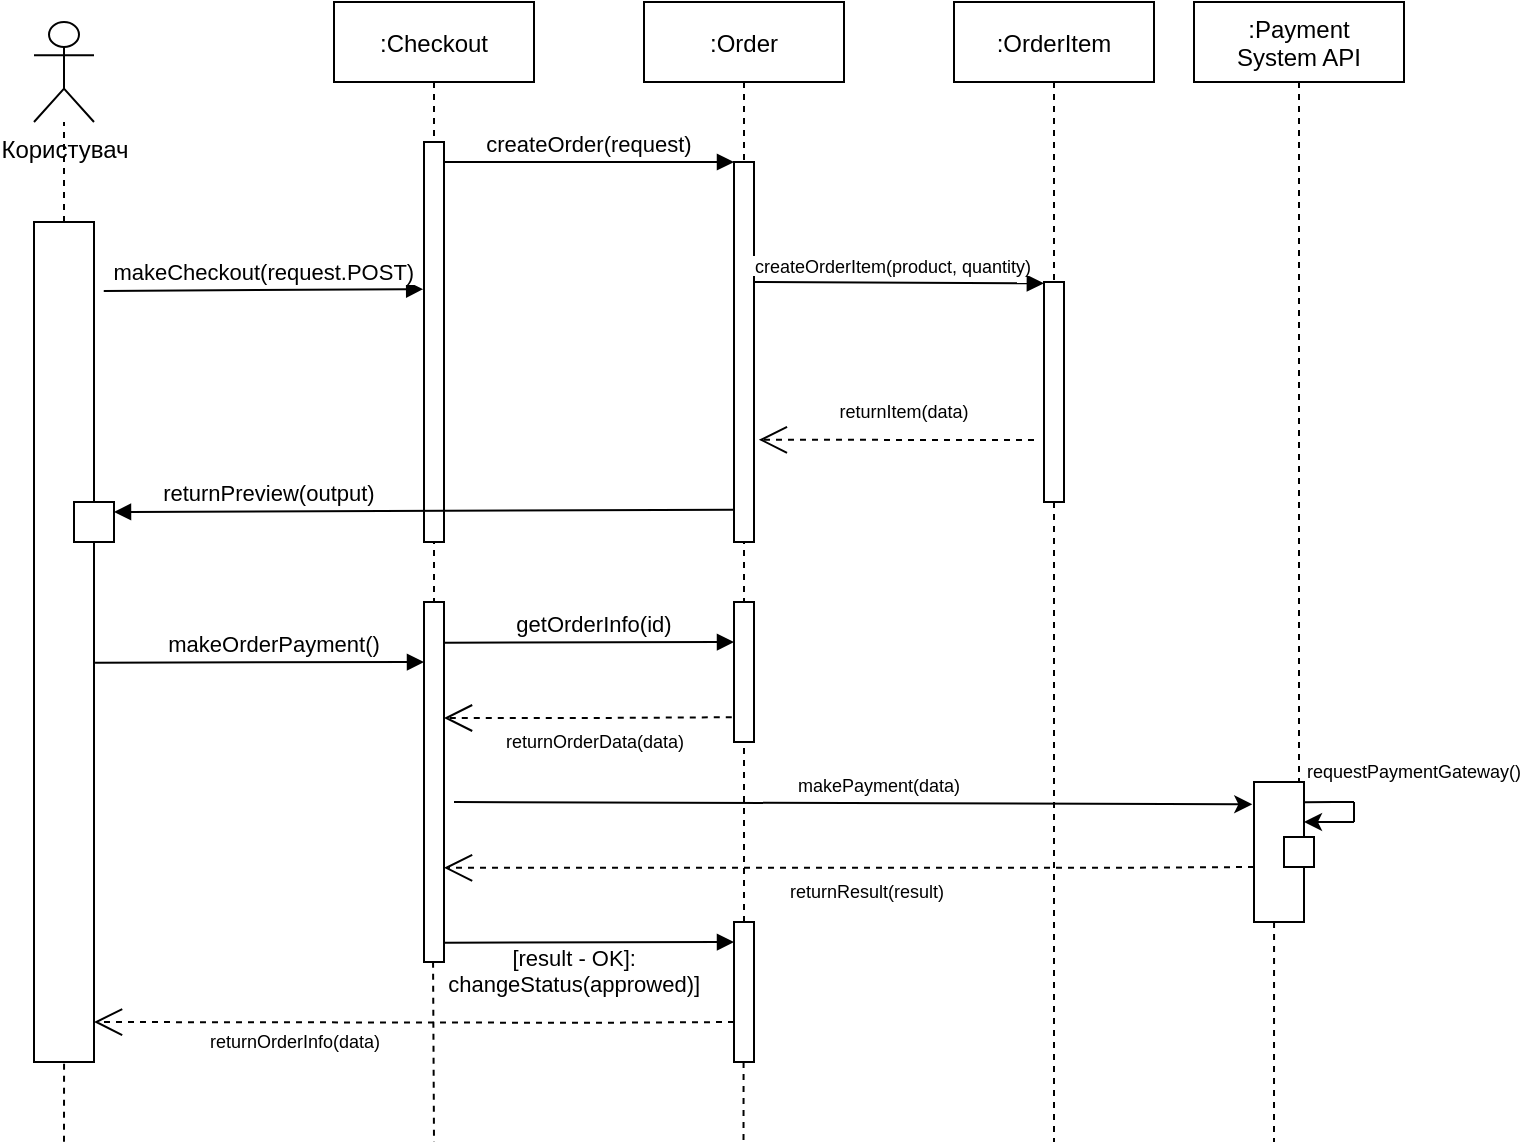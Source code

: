 <mxfile version="20.7.4" type="device"><diagram id="kgpKYQtTHZ0yAKxKKP6v" name="Page-1"><mxGraphModel dx="860" dy="391" grid="1" gridSize="10" guides="1" tooltips="1" connect="1" arrows="1" fold="1" page="1" pageScale="1" pageWidth="850" pageHeight="1100" math="0" shadow="0"><root><mxCell id="0"/><mxCell id="1" parent="0"/><mxCell id="3nuBFxr9cyL0pnOWT2aG-1" value=":Checkout" style="shape=umlLifeline;perimeter=lifelinePerimeter;container=1;collapsible=0;recursiveResize=0;rounded=0;shadow=0;strokeWidth=1;" parent="1" vertex="1"><mxGeometry x="170" y="60" width="100" height="300" as="geometry"/></mxCell><mxCell id="3nuBFxr9cyL0pnOWT2aG-2" value="" style="points=[];perimeter=orthogonalPerimeter;rounded=0;shadow=0;strokeWidth=1;" parent="3nuBFxr9cyL0pnOWT2aG-1" vertex="1"><mxGeometry x="45" y="70" width="10" height="200" as="geometry"/></mxCell><mxCell id="3nuBFxr9cyL0pnOWT2aG-5" value=":Order" style="shape=umlLifeline;perimeter=lifelinePerimeter;container=1;collapsible=0;recursiveResize=0;rounded=0;shadow=0;strokeWidth=1;" parent="1" vertex="1"><mxGeometry x="325" y="60" width="100" height="300" as="geometry"/></mxCell><mxCell id="3nuBFxr9cyL0pnOWT2aG-6" value="" style="points=[];perimeter=orthogonalPerimeter;rounded=0;shadow=0;strokeWidth=1;" parent="3nuBFxr9cyL0pnOWT2aG-5" vertex="1"><mxGeometry x="45" y="80" width="10" height="190" as="geometry"/></mxCell><mxCell id="3nuBFxr9cyL0pnOWT2aG-8" value="createOrder(request)" style="verticalAlign=bottom;endArrow=block;entryX=0;entryY=0;shadow=0;strokeWidth=1;" parent="1" source="3nuBFxr9cyL0pnOWT2aG-2" target="3nuBFxr9cyL0pnOWT2aG-6" edge="1"><mxGeometry relative="1" as="geometry"><mxPoint x="275" y="160" as="sourcePoint"/></mxGeometry></mxCell><mxCell id="FJ_eVEMTAD3TBl7XqPDx-1" value="Користувач" style="shape=umlActor;verticalLabelPosition=bottom;verticalAlign=top;html=1;outlineConnect=0;" vertex="1" parent="1"><mxGeometry x="20" y="70" width="30" height="50" as="geometry"/></mxCell><mxCell id="FJ_eVEMTAD3TBl7XqPDx-2" value=":OrderItem" style="shape=umlLifeline;perimeter=lifelinePerimeter;container=1;collapsible=0;recursiveResize=0;rounded=0;shadow=0;strokeWidth=1;" vertex="1" parent="1"><mxGeometry x="480" y="60" width="100" height="570" as="geometry"/></mxCell><mxCell id="FJ_eVEMTAD3TBl7XqPDx-3" value="" style="points=[];perimeter=orthogonalPerimeter;rounded=0;shadow=0;strokeWidth=1;" vertex="1" parent="FJ_eVEMTAD3TBl7XqPDx-2"><mxGeometry x="45" y="140" width="10" height="110" as="geometry"/></mxCell><mxCell id="FJ_eVEMTAD3TBl7XqPDx-4" value="" style="points=[];perimeter=orthogonalPerimeter;rounded=0;shadow=0;strokeWidth=1;" vertex="1" parent="1"><mxGeometry x="20" y="170" width="30" height="420" as="geometry"/></mxCell><mxCell id="FJ_eVEMTAD3TBl7XqPDx-5" value="" style="endArrow=none;dashed=1;html=1;rounded=0;" edge="1" parent="1" target="FJ_eVEMTAD3TBl7XqPDx-1"><mxGeometry width="50" height="50" relative="1" as="geometry"><mxPoint x="35" y="170" as="sourcePoint"/><mxPoint x="46" y="150" as="targetPoint"/></mxGeometry></mxCell><mxCell id="FJ_eVEMTAD3TBl7XqPDx-6" value="makeCheckout(request.POST)" style="verticalAlign=bottom;endArrow=block;shadow=0;strokeWidth=1;exitX=1.163;exitY=0.082;exitDx=0;exitDy=0;exitPerimeter=0;entryX=-0.041;entryY=0.368;entryDx=0;entryDy=0;entryPerimeter=0;" edge="1" parent="1" source="FJ_eVEMTAD3TBl7XqPDx-4" target="3nuBFxr9cyL0pnOWT2aG-2"><mxGeometry relative="1" as="geometry"><mxPoint x="60" y="190" as="sourcePoint"/><mxPoint x="210" y="190" as="targetPoint"/></mxGeometry></mxCell><mxCell id="FJ_eVEMTAD3TBl7XqPDx-7" value="returnPreview(output)" style="verticalAlign=bottom;endArrow=block;shadow=0;strokeWidth=1;exitX=-0.005;exitY=0.915;exitDx=0;exitDy=0;exitPerimeter=0;entryX=1;entryY=0.25;entryDx=0;entryDy=0;" edge="1" parent="1" source="3nuBFxr9cyL0pnOWT2aG-6" target="FJ_eVEMTAD3TBl7XqPDx-8"><mxGeometry x="0.499" relative="1" as="geometry"><mxPoint x="170.0" y="310" as="sourcePoint"/><mxPoint x="50" y="314" as="targetPoint"/><mxPoint as="offset"/></mxGeometry></mxCell><mxCell id="FJ_eVEMTAD3TBl7XqPDx-8" value="" style="rounded=0;whiteSpace=wrap;html=1;" vertex="1" parent="1"><mxGeometry x="40" y="310" width="20" height="20" as="geometry"/></mxCell><mxCell id="FJ_eVEMTAD3TBl7XqPDx-9" value="createOrderItem(product, quantity)" style="verticalAlign=bottom;endArrow=block;shadow=0;strokeWidth=1;exitX=1.13;exitY=0.128;exitDx=0;exitDy=0;exitPerimeter=0;entryX=-0.006;entryY=0.006;entryDx=0;entryDy=0;entryPerimeter=0;fontSize=9;" edge="1" parent="1" target="FJ_eVEMTAD3TBl7XqPDx-3"><mxGeometry x="-0.038" relative="1" as="geometry"><mxPoint x="380.0" y="200.0" as="sourcePoint"/><mxPoint x="520" y="200" as="targetPoint"/><mxPoint as="offset"/></mxGeometry></mxCell><mxCell id="FJ_eVEMTAD3TBl7XqPDx-10" value="" style="endArrow=open;endSize=12;dashed=1;html=1;rounded=0;strokeWidth=1;fontSize=9;entryX=1.241;entryY=0.731;entryDx=0;entryDy=0;entryPerimeter=0;" edge="1" parent="1" target="3nuBFxr9cyL0pnOWT2aG-6"><mxGeometry width="160" relative="1" as="geometry"><mxPoint x="520" y="279" as="sourcePoint"/><mxPoint x="420" y="280" as="targetPoint"/></mxGeometry></mxCell><mxCell id="FJ_eVEMTAD3TBl7XqPDx-11" value="returnItem(data)" style="text;html=1;strokeColor=none;fillColor=none;align=center;verticalAlign=middle;whiteSpace=wrap;rounded=0;fontSize=9;" vertex="1" parent="1"><mxGeometry x="425" y="250" width="60" height="30" as="geometry"/></mxCell><mxCell id="FJ_eVEMTAD3TBl7XqPDx-12" value=":Payment&#10;System API" style="shape=umlLifeline;perimeter=lifelinePerimeter;container=1;collapsible=0;recursiveResize=0;rounded=0;shadow=0;strokeWidth=1;" vertex="1" parent="1"><mxGeometry x="600" y="60" width="105" height="460" as="geometry"/></mxCell><mxCell id="FJ_eVEMTAD3TBl7XqPDx-13" value="" style="points=[];perimeter=orthogonalPerimeter;rounded=0;shadow=0;strokeWidth=1;" vertex="1" parent="FJ_eVEMTAD3TBl7XqPDx-12"><mxGeometry x="30" y="390" width="25" height="70" as="geometry"/></mxCell><mxCell id="FJ_eVEMTAD3TBl7XqPDx-26" value="" style="rounded=0;whiteSpace=wrap;html=1;fontSize=9;" vertex="1" parent="FJ_eVEMTAD3TBl7XqPDx-12"><mxGeometry x="45" y="417.5" width="15" height="15" as="geometry"/></mxCell><mxCell id="FJ_eVEMTAD3TBl7XqPDx-29" value="returnResult(result)" style="endArrow=open;endSize=12;dashed=1;html=1;rounded=0;strokeWidth=1;fontSize=9;exitX=-0.111;exitY=0.823;exitDx=0;exitDy=0;exitPerimeter=0;" edge="1" parent="FJ_eVEMTAD3TBl7XqPDx-12" target="FJ_eVEMTAD3TBl7XqPDx-14"><mxGeometry x="-0.043" y="12" width="160" relative="1" as="geometry"><mxPoint x="30.0" y="432.5" as="sourcePoint"/><mxPoint x="-113.89" y="432.89" as="targetPoint"/><Array as="points"><mxPoint x="-38.89" y="432.89"/></Array><mxPoint as="offset"/></mxGeometry></mxCell><mxCell id="FJ_eVEMTAD3TBl7XqPDx-14" value="" style="points=[];perimeter=orthogonalPerimeter;rounded=0;shadow=0;strokeWidth=1;" vertex="1" parent="1"><mxGeometry x="215" y="360" width="10" height="180" as="geometry"/></mxCell><mxCell id="FJ_eVEMTAD3TBl7XqPDx-15" value="" style="endArrow=none;dashed=1;html=1;rounded=0;strokeWidth=1;fontSize=9;exitX=0.453;exitY=0.999;exitDx=0;exitDy=0;exitPerimeter=0;" edge="1" parent="1" source="FJ_eVEMTAD3TBl7XqPDx-14"><mxGeometry x="-0.398" y="-2" width="50" height="50" relative="1" as="geometry"><mxPoint x="290" y="440" as="sourcePoint"/><mxPoint x="220" y="630" as="targetPoint"/><mxPoint as="offset"/></mxGeometry></mxCell><mxCell id="FJ_eVEMTAD3TBl7XqPDx-16" value="makeOrderPayment()" style="verticalAlign=bottom;endArrow=block;shadow=0;strokeWidth=1;exitX=1.163;exitY=0.082;exitDx=0;exitDy=0;exitPerimeter=0;entryX=0.111;entryY=0.354;entryDx=0;entryDy=0;entryPerimeter=0;" edge="1" parent="1"><mxGeometry x="0.088" relative="1" as="geometry"><mxPoint x="50.52" y="390.36" as="sourcePoint"/><mxPoint x="215.0" y="390.0" as="targetPoint"/><mxPoint as="offset"/></mxGeometry></mxCell><mxCell id="FJ_eVEMTAD3TBl7XqPDx-17" value="" style="points=[];perimeter=orthogonalPerimeter;rounded=0;shadow=0;strokeWidth=1;" vertex="1" parent="1"><mxGeometry x="370" y="360" width="10" height="70" as="geometry"/></mxCell><mxCell id="FJ_eVEMTAD3TBl7XqPDx-18" value="getOrderInfo(id)" style="verticalAlign=bottom;endArrow=block;shadow=0;strokeWidth=1;exitX=1.163;exitY=0.082;exitDx=0;exitDy=0;exitPerimeter=0;" edge="1" parent="1"><mxGeometry x="0.035" relative="1" as="geometry"><mxPoint x="225.0" y="380.36" as="sourcePoint"/><mxPoint x="370" y="380" as="targetPoint"/><mxPoint as="offset"/></mxGeometry></mxCell><mxCell id="FJ_eVEMTAD3TBl7XqPDx-19" value="" style="endArrow=none;dashed=1;html=1;rounded=0;strokeWidth=1;fontSize=9;entryX=0.5;entryY=1;entryDx=0;entryDy=0;entryPerimeter=0;startArrow=none;" edge="1" parent="1" source="FJ_eVEMTAD3TBl7XqPDx-30" target="FJ_eVEMTAD3TBl7XqPDx-17"><mxGeometry width="50" height="50" relative="1" as="geometry"><mxPoint x="375" y="590" as="sourcePoint"/><mxPoint x="270" y="360" as="targetPoint"/></mxGeometry></mxCell><mxCell id="FJ_eVEMTAD3TBl7XqPDx-20" value="returnOrderData(data)" style="endArrow=open;endSize=12;dashed=1;html=1;rounded=0;strokeWidth=1;fontSize=9;exitX=-0.111;exitY=0.823;exitDx=0;exitDy=0;exitPerimeter=0;" edge="1" parent="1" source="FJ_eVEMTAD3TBl7XqPDx-17" target="FJ_eVEMTAD3TBl7XqPDx-14"><mxGeometry x="-0.043" y="12" width="160" relative="1" as="geometry"><mxPoint x="170" y="390" as="sourcePoint"/><mxPoint x="330" y="390" as="targetPoint"/><Array as="points"><mxPoint x="300" y="418"/></Array><mxPoint as="offset"/></mxGeometry></mxCell><mxCell id="FJ_eVEMTAD3TBl7XqPDx-21" value="" style="endArrow=none;html=1;rounded=0;strokeWidth=1;fontSize=9;exitX=1.013;exitY=0.145;exitDx=0;exitDy=0;exitPerimeter=0;" edge="1" parent="1" source="FJ_eVEMTAD3TBl7XqPDx-13"><mxGeometry width="50" height="50" relative="1" as="geometry"><mxPoint x="660" y="460" as="sourcePoint"/><mxPoint x="680" y="460" as="targetPoint"/><Array as="points"><mxPoint x="670" y="460"/></Array></mxGeometry></mxCell><mxCell id="FJ_eVEMTAD3TBl7XqPDx-23" value="" style="endArrow=none;html=1;rounded=0;strokeWidth=1;fontSize=9;" edge="1" parent="1"><mxGeometry width="50" height="50" relative="1" as="geometry"><mxPoint x="680" y="460" as="sourcePoint"/><mxPoint x="680" y="470" as="targetPoint"/><Array as="points"><mxPoint x="680" y="470"/></Array></mxGeometry></mxCell><mxCell id="FJ_eVEMTAD3TBl7XqPDx-24" value="" style="endArrow=classic;html=1;rounded=0;strokeWidth=1;fontSize=9;" edge="1" parent="1" target="FJ_eVEMTAD3TBl7XqPDx-13"><mxGeometry width="50" height="50" relative="1" as="geometry"><mxPoint x="680" y="470" as="sourcePoint"/><mxPoint x="660" y="470" as="targetPoint"/></mxGeometry></mxCell><mxCell id="FJ_eVEMTAD3TBl7XqPDx-25" value="requestPaymentGateway()" style="text;html=1;strokeColor=none;fillColor=none;align=center;verticalAlign=middle;whiteSpace=wrap;rounded=0;fontSize=9;" vertex="1" parent="1"><mxGeometry x="680" y="430" width="60" height="30" as="geometry"/></mxCell><mxCell id="FJ_eVEMTAD3TBl7XqPDx-27" value="" style="endArrow=classic;html=1;rounded=0;strokeWidth=1;fontSize=9;entryX=-0.034;entryY=0.159;entryDx=0;entryDy=0;entryPerimeter=0;" edge="1" parent="1" target="FJ_eVEMTAD3TBl7XqPDx-13"><mxGeometry width="50" height="50" relative="1" as="geometry"><mxPoint x="230" y="460" as="sourcePoint"/><mxPoint x="400" y="370" as="targetPoint"/></mxGeometry></mxCell><mxCell id="FJ_eVEMTAD3TBl7XqPDx-28" value="&lt;span style=&quot;color: rgb(0, 0, 0); font-family: Helvetica; font-size: 9px; font-style: normal; font-variant-ligatures: normal; font-variant-caps: normal; font-weight: 400; letter-spacing: normal; orphans: 2; text-align: center; text-indent: 0px; text-transform: none; widows: 2; word-spacing: 0px; -webkit-text-stroke-width: 0px; background-color: rgb(255, 255, 255); text-decoration-thickness: initial; text-decoration-style: initial; text-decoration-color: initial; float: none; display: inline !important;&quot;&gt;makePayment(data)&lt;/span&gt;" style="text;whiteSpace=wrap;html=1;fontSize=9;" vertex="1" parent="1"><mxGeometry x="400" y="440" width="120" height="30" as="geometry"/></mxCell><mxCell id="FJ_eVEMTAD3TBl7XqPDx-30" value="" style="points=[];perimeter=orthogonalPerimeter;rounded=0;shadow=0;strokeWidth=1;" vertex="1" parent="1"><mxGeometry x="370" y="520" width="10" height="70" as="geometry"/></mxCell><mxCell id="FJ_eVEMTAD3TBl7XqPDx-31" value="" style="endArrow=none;dashed=1;html=1;rounded=0;strokeWidth=1;fontSize=9;entryX=0.5;entryY=1;entryDx=0;entryDy=0;entryPerimeter=0;" edge="1" parent="1" target="FJ_eVEMTAD3TBl7XqPDx-30"><mxGeometry width="50" height="50" relative="1" as="geometry"><mxPoint x="375" y="590.0" as="sourcePoint"/><mxPoint x="375" y="430" as="targetPoint"/></mxGeometry></mxCell><mxCell id="FJ_eVEMTAD3TBl7XqPDx-35" value="[result - OK]:&#10;changeStatus(approwed)]" style="verticalAlign=bottom;endArrow=block;shadow=0;strokeWidth=1;exitX=1.163;exitY=0.082;exitDx=0;exitDy=0;exitPerimeter=0;" edge="1" parent="1"><mxGeometry x="-0.104" y="-30" relative="1" as="geometry"><mxPoint x="225" y="530.36" as="sourcePoint"/><mxPoint x="370" y="530" as="targetPoint"/><mxPoint as="offset"/></mxGeometry></mxCell><mxCell id="FJ_eVEMTAD3TBl7XqPDx-36" value="returnOrderInfo(data)" style="endArrow=open;endSize=12;dashed=1;html=1;rounded=0;strokeWidth=1;fontSize=9;exitX=-0.111;exitY=0.823;exitDx=0;exitDy=0;exitPerimeter=0;" edge="1" parent="1"><mxGeometry x="0.375" y="10" width="160" relative="1" as="geometry"><mxPoint x="370" y="570.0" as="sourcePoint"/><mxPoint x="50" y="570" as="targetPoint"/><Array as="points"><mxPoint x="301.11" y="570.39"/></Array><mxPoint as="offset"/></mxGeometry></mxCell><mxCell id="FJ_eVEMTAD3TBl7XqPDx-37" value="" style="endArrow=none;dashed=1;html=1;rounded=0;strokeWidth=1;fontSize=9;exitX=0.501;exitY=1.002;exitDx=0;exitDy=0;exitPerimeter=0;" edge="1" parent="1" source="FJ_eVEMTAD3TBl7XqPDx-4"><mxGeometry width="50" height="50" relative="1" as="geometry"><mxPoint x="30" y="590" as="sourcePoint"/><mxPoint x="35" y="630" as="targetPoint"/></mxGeometry></mxCell><mxCell id="FJ_eVEMTAD3TBl7XqPDx-38" value="" style="endArrow=none;dashed=1;html=1;rounded=0;strokeWidth=1;fontSize=9;exitX=0.501;exitY=1.002;exitDx=0;exitDy=0;exitPerimeter=0;" edge="1" parent="1"><mxGeometry x="-1" y="325" width="50" height="50" relative="1" as="geometry"><mxPoint x="374.79" y="590" as="sourcePoint"/><mxPoint x="374.76" y="629.16" as="targetPoint"/><mxPoint y="-11" as="offset"/></mxGeometry></mxCell><mxCell id="FJ_eVEMTAD3TBl7XqPDx-39" value="" style="endArrow=none;dashed=1;html=1;rounded=0;strokeWidth=1;fontSize=9;exitX=0.501;exitY=1.002;exitDx=0;exitDy=0;exitPerimeter=0;" edge="1" parent="1"><mxGeometry x="-1" y="325" width="50" height="50" relative="1" as="geometry"><mxPoint x="640.03" y="520" as="sourcePoint"/><mxPoint x="640" y="630" as="targetPoint"/><mxPoint y="-11" as="offset"/></mxGeometry></mxCell></root></mxGraphModel></diagram></mxfile>